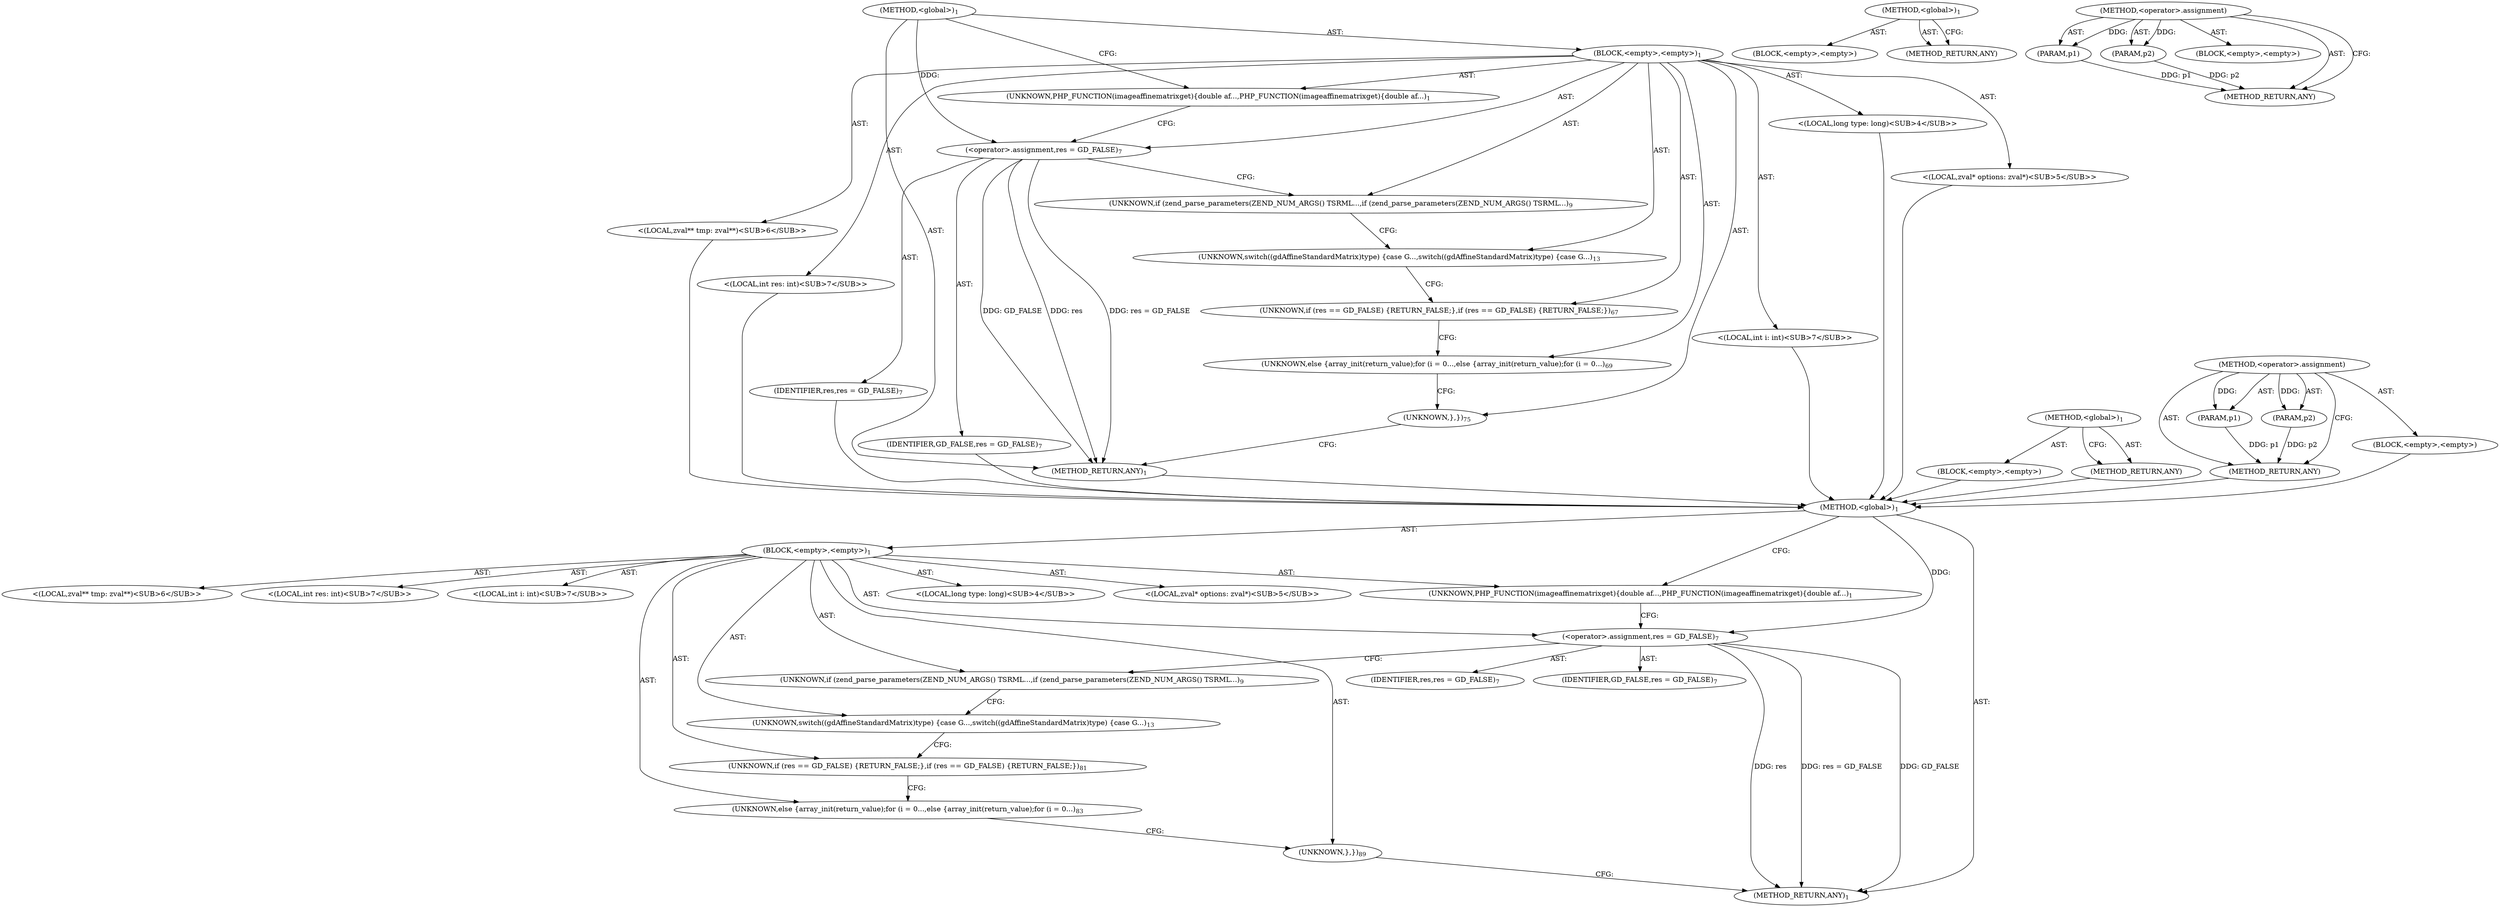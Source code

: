 digraph "&lt;operator&gt;.assignment" {
vulnerable_6 [label=<(METHOD,&lt;global&gt;)<SUB>1</SUB>>];
vulnerable_7 [label=<(BLOCK,&lt;empty&gt;,&lt;empty&gt;)<SUB>1</SUB>>];
vulnerable_8 [label=<(UNKNOWN,PHP_FUNCTION(imageaffinematrixget)
{
	double af...,PHP_FUNCTION(imageaffinematrixget)
{
	double af...)<SUB>1</SUB>>];
vulnerable_9 [label="<(LOCAL,long type: long)<SUB>4</SUB>>"];
vulnerable_10 [label="<(LOCAL,zval* options: zval*)<SUB>5</SUB>>"];
vulnerable_11 [label="<(LOCAL,zval** tmp: zval**)<SUB>6</SUB>>"];
vulnerable_12 [label="<(LOCAL,int res: int)<SUB>7</SUB>>"];
vulnerable_13 [label="<(LOCAL,int i: int)<SUB>7</SUB>>"];
vulnerable_14 [label=<(&lt;operator&gt;.assignment,res = GD_FALSE)<SUB>7</SUB>>];
vulnerable_15 [label=<(IDENTIFIER,res,res = GD_FALSE)<SUB>7</SUB>>];
vulnerable_16 [label=<(IDENTIFIER,GD_FALSE,res = GD_FALSE)<SUB>7</SUB>>];
vulnerable_17 [label=<(UNKNOWN,if (zend_parse_parameters(ZEND_NUM_ARGS() TSRML...,if (zend_parse_parameters(ZEND_NUM_ARGS() TSRML...)<SUB>9</SUB>>];
vulnerable_18 [label=<(UNKNOWN,switch((gdAffineStandardMatrix)type) {
		case G...,switch((gdAffineStandardMatrix)type) {
		case G...)<SUB>13</SUB>>];
vulnerable_19 [label=<(UNKNOWN,if (res == GD_FALSE) {
		RETURN_FALSE;
	},if (res == GD_FALSE) {
		RETURN_FALSE;
	})<SUB>67</SUB>>];
vulnerable_20 [label=<(UNKNOWN,else {
		array_init(return_value);
		for (i = 0...,else {
		array_init(return_value);
		for (i = 0...)<SUB>69</SUB>>];
vulnerable_21 [label=<(UNKNOWN,},})<SUB>75</SUB>>];
vulnerable_22 [label=<(METHOD_RETURN,ANY)<SUB>1</SUB>>];
vulnerable_35 [label=<(METHOD,&lt;global&gt;)<SUB>1</SUB>>];
vulnerable_36 [label=<(BLOCK,&lt;empty&gt;,&lt;empty&gt;)>];
vulnerable_37 [label=<(METHOD_RETURN,ANY)>];
vulnerable_41 [label=<(METHOD,&lt;operator&gt;.assignment)>];
vulnerable_42 [label=<(PARAM,p1)>];
vulnerable_43 [label=<(PARAM,p2)>];
vulnerable_44 [label=<(BLOCK,&lt;empty&gt;,&lt;empty&gt;)>];
vulnerable_45 [label=<(METHOD_RETURN,ANY)>];
fixed_6 [label=<(METHOD,&lt;global&gt;)<SUB>1</SUB>>];
fixed_7 [label=<(BLOCK,&lt;empty&gt;,&lt;empty&gt;)<SUB>1</SUB>>];
fixed_8 [label=<(UNKNOWN,PHP_FUNCTION(imageaffinematrixget)
{
	double af...,PHP_FUNCTION(imageaffinematrixget)
{
	double af...)<SUB>1</SUB>>];
fixed_9 [label="<(LOCAL,long type: long)<SUB>4</SUB>>"];
fixed_10 [label="<(LOCAL,zval* options: zval*)<SUB>5</SUB>>"];
fixed_11 [label="<(LOCAL,zval** tmp: zval**)<SUB>6</SUB>>"];
fixed_12 [label="<(LOCAL,int res: int)<SUB>7</SUB>>"];
fixed_13 [label="<(LOCAL,int i: int)<SUB>7</SUB>>"];
fixed_14 [label=<(&lt;operator&gt;.assignment,res = GD_FALSE)<SUB>7</SUB>>];
fixed_15 [label=<(IDENTIFIER,res,res = GD_FALSE)<SUB>7</SUB>>];
fixed_16 [label=<(IDENTIFIER,GD_FALSE,res = GD_FALSE)<SUB>7</SUB>>];
fixed_17 [label=<(UNKNOWN,if (zend_parse_parameters(ZEND_NUM_ARGS() TSRML...,if (zend_parse_parameters(ZEND_NUM_ARGS() TSRML...)<SUB>9</SUB>>];
fixed_18 [label=<(UNKNOWN,switch((gdAffineStandardMatrix)type) {
		case G...,switch((gdAffineStandardMatrix)type) {
		case G...)<SUB>13</SUB>>];
fixed_19 [label=<(UNKNOWN,if (res == GD_FALSE) {
		RETURN_FALSE;
	},if (res == GD_FALSE) {
		RETURN_FALSE;
	})<SUB>81</SUB>>];
fixed_20 [label=<(UNKNOWN,else {
		array_init(return_value);
		for (i = 0...,else {
		array_init(return_value);
		for (i = 0...)<SUB>83</SUB>>];
fixed_21 [label=<(UNKNOWN,},})<SUB>89</SUB>>];
fixed_22 [label=<(METHOD_RETURN,ANY)<SUB>1</SUB>>];
fixed_35 [label=<(METHOD,&lt;global&gt;)<SUB>1</SUB>>];
fixed_36 [label=<(BLOCK,&lt;empty&gt;,&lt;empty&gt;)>];
fixed_37 [label=<(METHOD_RETURN,ANY)>];
fixed_41 [label=<(METHOD,&lt;operator&gt;.assignment)>];
fixed_42 [label=<(PARAM,p1)>];
fixed_43 [label=<(PARAM,p2)>];
fixed_44 [label=<(BLOCK,&lt;empty&gt;,&lt;empty&gt;)>];
fixed_45 [label=<(METHOD_RETURN,ANY)>];
vulnerable_6 -> vulnerable_7  [key=0, label="AST: "];
vulnerable_6 -> vulnerable_22  [key=0, label="AST: "];
vulnerable_6 -> vulnerable_8  [key=0, label="CFG: "];
vulnerable_6 -> vulnerable_14  [key=0, label="DDG: "];
vulnerable_7 -> vulnerable_8  [key=0, label="AST: "];
vulnerable_7 -> vulnerable_9  [key=0, label="AST: "];
vulnerable_7 -> vulnerable_10  [key=0, label="AST: "];
vulnerable_7 -> vulnerable_11  [key=0, label="AST: "];
vulnerable_7 -> vulnerable_12  [key=0, label="AST: "];
vulnerable_7 -> vulnerable_13  [key=0, label="AST: "];
vulnerable_7 -> vulnerable_14  [key=0, label="AST: "];
vulnerable_7 -> vulnerable_17  [key=0, label="AST: "];
vulnerable_7 -> vulnerable_18  [key=0, label="AST: "];
vulnerable_7 -> vulnerable_19  [key=0, label="AST: "];
vulnerable_7 -> vulnerable_20  [key=0, label="AST: "];
vulnerable_7 -> vulnerable_21  [key=0, label="AST: "];
vulnerable_8 -> vulnerable_14  [key=0, label="CFG: "];
vulnerable_9 -> fixed_6  [key=0];
vulnerable_10 -> fixed_6  [key=0];
vulnerable_11 -> fixed_6  [key=0];
vulnerable_12 -> fixed_6  [key=0];
vulnerable_13 -> fixed_6  [key=0];
vulnerable_14 -> vulnerable_15  [key=0, label="AST: "];
vulnerable_14 -> vulnerable_16  [key=0, label="AST: "];
vulnerable_14 -> vulnerable_17  [key=0, label="CFG: "];
vulnerable_14 -> vulnerable_22  [key=0, label="DDG: res"];
vulnerable_14 -> vulnerable_22  [key=1, label="DDG: res = GD_FALSE"];
vulnerable_14 -> vulnerable_22  [key=2, label="DDG: GD_FALSE"];
vulnerable_15 -> fixed_6  [key=0];
vulnerable_16 -> fixed_6  [key=0];
vulnerable_17 -> vulnerable_18  [key=0, label="CFG: "];
vulnerable_18 -> vulnerable_19  [key=0, label="CFG: "];
vulnerable_19 -> vulnerable_20  [key=0, label="CFG: "];
vulnerable_20 -> vulnerable_21  [key=0, label="CFG: "];
vulnerable_21 -> vulnerable_22  [key=0, label="CFG: "];
vulnerable_22 -> fixed_6  [key=0];
vulnerable_35 -> vulnerable_36  [key=0, label="AST: "];
vulnerable_35 -> vulnerable_37  [key=0, label="AST: "];
vulnerable_35 -> vulnerable_37  [key=1, label="CFG: "];
vulnerable_36 -> fixed_6  [key=0];
vulnerable_37 -> fixed_6  [key=0];
vulnerable_41 -> vulnerable_42  [key=0, label="AST: "];
vulnerable_41 -> vulnerable_42  [key=1, label="DDG: "];
vulnerable_41 -> vulnerable_44  [key=0, label="AST: "];
vulnerable_41 -> vulnerable_43  [key=0, label="AST: "];
vulnerable_41 -> vulnerable_43  [key=1, label="DDG: "];
vulnerable_41 -> vulnerable_45  [key=0, label="AST: "];
vulnerable_41 -> vulnerable_45  [key=1, label="CFG: "];
vulnerable_42 -> vulnerable_45  [key=0, label="DDG: p1"];
vulnerable_43 -> vulnerable_45  [key=0, label="DDG: p2"];
vulnerable_44 -> fixed_6  [key=0];
vulnerable_45 -> fixed_6  [key=0];
fixed_6 -> fixed_7  [key=0, label="AST: "];
fixed_6 -> fixed_22  [key=0, label="AST: "];
fixed_6 -> fixed_8  [key=0, label="CFG: "];
fixed_6 -> fixed_14  [key=0, label="DDG: "];
fixed_7 -> fixed_8  [key=0, label="AST: "];
fixed_7 -> fixed_9  [key=0, label="AST: "];
fixed_7 -> fixed_10  [key=0, label="AST: "];
fixed_7 -> fixed_11  [key=0, label="AST: "];
fixed_7 -> fixed_12  [key=0, label="AST: "];
fixed_7 -> fixed_13  [key=0, label="AST: "];
fixed_7 -> fixed_14  [key=0, label="AST: "];
fixed_7 -> fixed_17  [key=0, label="AST: "];
fixed_7 -> fixed_18  [key=0, label="AST: "];
fixed_7 -> fixed_19  [key=0, label="AST: "];
fixed_7 -> fixed_20  [key=0, label="AST: "];
fixed_7 -> fixed_21  [key=0, label="AST: "];
fixed_8 -> fixed_14  [key=0, label="CFG: "];
fixed_14 -> fixed_15  [key=0, label="AST: "];
fixed_14 -> fixed_16  [key=0, label="AST: "];
fixed_14 -> fixed_17  [key=0, label="CFG: "];
fixed_14 -> fixed_22  [key=0, label="DDG: res"];
fixed_14 -> fixed_22  [key=1, label="DDG: res = GD_FALSE"];
fixed_14 -> fixed_22  [key=2, label="DDG: GD_FALSE"];
fixed_17 -> fixed_18  [key=0, label="CFG: "];
fixed_18 -> fixed_19  [key=0, label="CFG: "];
fixed_19 -> fixed_20  [key=0, label="CFG: "];
fixed_20 -> fixed_21  [key=0, label="CFG: "];
fixed_21 -> fixed_22  [key=0, label="CFG: "];
fixed_35 -> fixed_36  [key=0, label="AST: "];
fixed_35 -> fixed_37  [key=0, label="AST: "];
fixed_35 -> fixed_37  [key=1, label="CFG: "];
fixed_41 -> fixed_42  [key=0, label="AST: "];
fixed_41 -> fixed_42  [key=1, label="DDG: "];
fixed_41 -> fixed_44  [key=0, label="AST: "];
fixed_41 -> fixed_43  [key=0, label="AST: "];
fixed_41 -> fixed_43  [key=1, label="DDG: "];
fixed_41 -> fixed_45  [key=0, label="AST: "];
fixed_41 -> fixed_45  [key=1, label="CFG: "];
fixed_42 -> fixed_45  [key=0, label="DDG: p1"];
fixed_43 -> fixed_45  [key=0, label="DDG: p2"];
}
